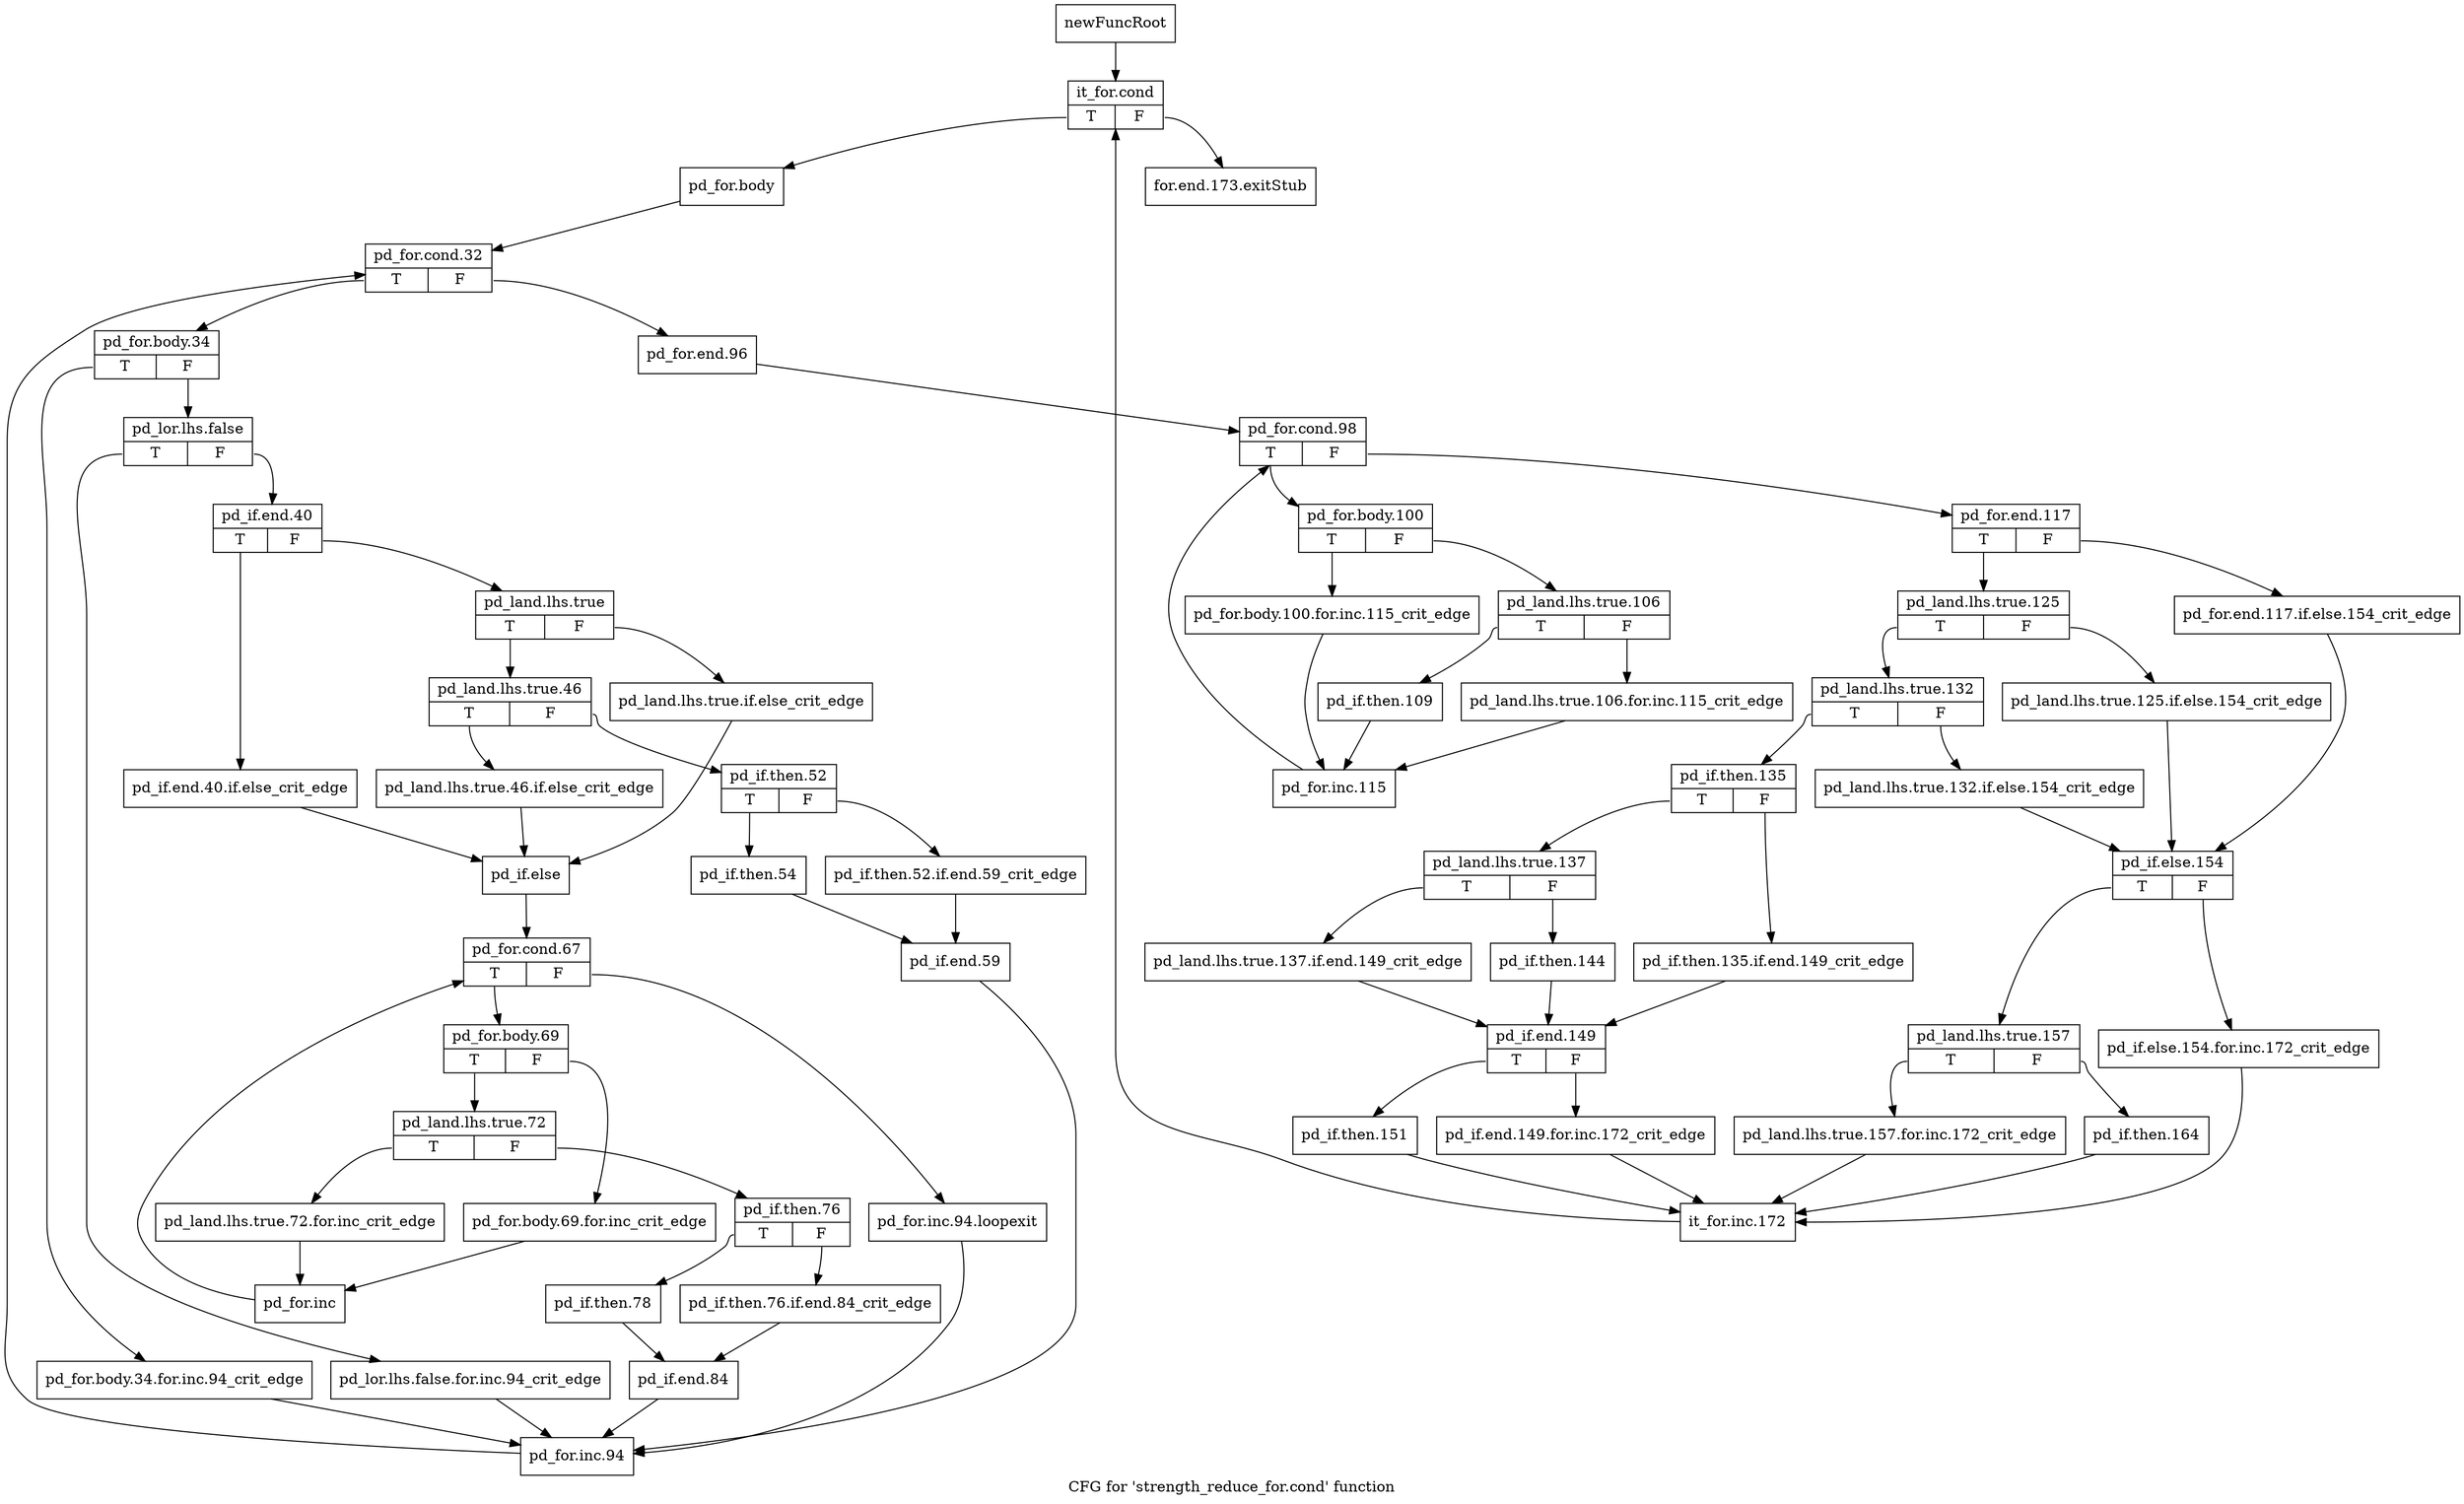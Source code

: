 digraph "CFG for 'strength_reduce_for.cond' function" {
	label="CFG for 'strength_reduce_for.cond' function";

	Node0xb5f51e0 [shape=record,label="{newFuncRoot}"];
	Node0xb5f51e0 -> Node0xb5f5280;
	Node0xb5f5230 [shape=record,label="{for.end.173.exitStub}"];
	Node0xb5f5280 [shape=record,label="{it_for.cond|{<s0>T|<s1>F}}"];
	Node0xb5f5280:s0 -> Node0xb5f52d0;
	Node0xb5f5280:s1 -> Node0xb5f5230;
	Node0xb5f52d0 [shape=record,label="{pd_for.body}"];
	Node0xb5f52d0 -> Node0xb5f5320;
	Node0xb5f5320 [shape=record,label="{pd_for.cond.32|{<s0>T|<s1>F}}"];
	Node0xb5f5320:s0 -> Node0xb5f5c30;
	Node0xb5f5320:s1 -> Node0xb5f5370;
	Node0xb5f5370 [shape=record,label="{pd_for.end.96}"];
	Node0xb5f5370 -> Node0xb5f53c0;
	Node0xb5f53c0 [shape=record,label="{pd_for.cond.98|{<s0>T|<s1>F}}"];
	Node0xb5f53c0:s0 -> Node0xb5f5a50;
	Node0xb5f53c0:s1 -> Node0xb5f5410;
	Node0xb5f5410 [shape=record,label="{pd_for.end.117|{<s0>T|<s1>F}}"];
	Node0xb5f5410:s0 -> Node0xb5f54b0;
	Node0xb5f5410:s1 -> Node0xb5f5460;
	Node0xb5f5460 [shape=record,label="{pd_for.end.117.if.else.154_crit_edge}"];
	Node0xb5f5460 -> Node0xb5f55f0;
	Node0xb5f54b0 [shape=record,label="{pd_land.lhs.true.125|{<s0>T|<s1>F}}"];
	Node0xb5f54b0:s0 -> Node0xb5f5550;
	Node0xb5f54b0:s1 -> Node0xb5f5500;
	Node0xb5f5500 [shape=record,label="{pd_land.lhs.true.125.if.else.154_crit_edge}"];
	Node0xb5f5500 -> Node0xb5f55f0;
	Node0xb5f5550 [shape=record,label="{pd_land.lhs.true.132|{<s0>T|<s1>F}}"];
	Node0xb5f5550:s0 -> Node0xb5f5780;
	Node0xb5f5550:s1 -> Node0xb5f55a0;
	Node0xb5f55a0 [shape=record,label="{pd_land.lhs.true.132.if.else.154_crit_edge}"];
	Node0xb5f55a0 -> Node0xb5f55f0;
	Node0xb5f55f0 [shape=record,label="{pd_if.else.154|{<s0>T|<s1>F}}"];
	Node0xb5f55f0:s0 -> Node0xb5f5690;
	Node0xb5f55f0:s1 -> Node0xb5f5640;
	Node0xb5f5640 [shape=record,label="{pd_if.else.154.for.inc.172_crit_edge}"];
	Node0xb5f5640 -> Node0xb5f5a00;
	Node0xb5f5690 [shape=record,label="{pd_land.lhs.true.157|{<s0>T|<s1>F}}"];
	Node0xb5f5690:s0 -> Node0xb5f5730;
	Node0xb5f5690:s1 -> Node0xb5f56e0;
	Node0xb5f56e0 [shape=record,label="{pd_if.then.164}"];
	Node0xb5f56e0 -> Node0xb5f5a00;
	Node0xb5f5730 [shape=record,label="{pd_land.lhs.true.157.for.inc.172_crit_edge}"];
	Node0xb5f5730 -> Node0xb5f5a00;
	Node0xb5f5780 [shape=record,label="{pd_if.then.135|{<s0>T|<s1>F}}"];
	Node0xb5f5780:s0 -> Node0xb5f5820;
	Node0xb5f5780:s1 -> Node0xb5f57d0;
	Node0xb5f57d0 [shape=record,label="{pd_if.then.135.if.end.149_crit_edge}"];
	Node0xb5f57d0 -> Node0xb5f5910;
	Node0xb5f5820 [shape=record,label="{pd_land.lhs.true.137|{<s0>T|<s1>F}}"];
	Node0xb5f5820:s0 -> Node0xb5f58c0;
	Node0xb5f5820:s1 -> Node0xb5f5870;
	Node0xb5f5870 [shape=record,label="{pd_if.then.144}"];
	Node0xb5f5870 -> Node0xb5f5910;
	Node0xb5f58c0 [shape=record,label="{pd_land.lhs.true.137.if.end.149_crit_edge}"];
	Node0xb5f58c0 -> Node0xb5f5910;
	Node0xb5f5910 [shape=record,label="{pd_if.end.149|{<s0>T|<s1>F}}"];
	Node0xb5f5910:s0 -> Node0xb5f59b0;
	Node0xb5f5910:s1 -> Node0xb5f5960;
	Node0xb5f5960 [shape=record,label="{pd_if.end.149.for.inc.172_crit_edge}"];
	Node0xb5f5960 -> Node0xb5f5a00;
	Node0xb5f59b0 [shape=record,label="{pd_if.then.151}"];
	Node0xb5f59b0 -> Node0xb5f5a00;
	Node0xb5f5a00 [shape=record,label="{it_for.inc.172}"];
	Node0xb5f5a00 -> Node0xb5f5280;
	Node0xb5f5a50 [shape=record,label="{pd_for.body.100|{<s0>T|<s1>F}}"];
	Node0xb5f5a50:s0 -> Node0xb5f5b90;
	Node0xb5f5a50:s1 -> Node0xb5f5aa0;
	Node0xb5f5aa0 [shape=record,label="{pd_land.lhs.true.106|{<s0>T|<s1>F}}"];
	Node0xb5f5aa0:s0 -> Node0xb5f5b40;
	Node0xb5f5aa0:s1 -> Node0xb5f5af0;
	Node0xb5f5af0 [shape=record,label="{pd_land.lhs.true.106.for.inc.115_crit_edge}"];
	Node0xb5f5af0 -> Node0xb5f5be0;
	Node0xb5f5b40 [shape=record,label="{pd_if.then.109}"];
	Node0xb5f5b40 -> Node0xb5f5be0;
	Node0xb5f5b90 [shape=record,label="{pd_for.body.100.for.inc.115_crit_edge}"];
	Node0xb5f5b90 -> Node0xb5f5be0;
	Node0xb5f5be0 [shape=record,label="{pd_for.inc.115}"];
	Node0xb5f5be0 -> Node0xb5f53c0;
	Node0xb5f5c30 [shape=record,label="{pd_for.body.34|{<s0>T|<s1>F}}"];
	Node0xb5f5c30:s0 -> Node0xb5f6400;
	Node0xb5f5c30:s1 -> Node0xb5f5c80;
	Node0xb5f5c80 [shape=record,label="{pd_lor.lhs.false|{<s0>T|<s1>F}}"];
	Node0xb5f5c80:s0 -> Node0xb5f63b0;
	Node0xb5f5c80:s1 -> Node0xb5f5cd0;
	Node0xb5f5cd0 [shape=record,label="{pd_if.end.40|{<s0>T|<s1>F}}"];
	Node0xb5f5cd0:s0 -> Node0xb5f5fa0;
	Node0xb5f5cd0:s1 -> Node0xb5f5d20;
	Node0xb5f5d20 [shape=record,label="{pd_land.lhs.true|{<s0>T|<s1>F}}"];
	Node0xb5f5d20:s0 -> Node0xb5f5dc0;
	Node0xb5f5d20:s1 -> Node0xb5f5d70;
	Node0xb5f5d70 [shape=record,label="{pd_land.lhs.true.if.else_crit_edge}"];
	Node0xb5f5d70 -> Node0xb5f5ff0;
	Node0xb5f5dc0 [shape=record,label="{pd_land.lhs.true.46|{<s0>T|<s1>F}}"];
	Node0xb5f5dc0:s0 -> Node0xb5f5f50;
	Node0xb5f5dc0:s1 -> Node0xb5f5e10;
	Node0xb5f5e10 [shape=record,label="{pd_if.then.52|{<s0>T|<s1>F}}"];
	Node0xb5f5e10:s0 -> Node0xb5f5eb0;
	Node0xb5f5e10:s1 -> Node0xb5f5e60;
	Node0xb5f5e60 [shape=record,label="{pd_if.then.52.if.end.59_crit_edge}"];
	Node0xb5f5e60 -> Node0xb5f5f00;
	Node0xb5f5eb0 [shape=record,label="{pd_if.then.54}"];
	Node0xb5f5eb0 -> Node0xb5f5f00;
	Node0xb5f5f00 [shape=record,label="{pd_if.end.59}"];
	Node0xb5f5f00 -> Node0xb5f6450;
	Node0xb5f5f50 [shape=record,label="{pd_land.lhs.true.46.if.else_crit_edge}"];
	Node0xb5f5f50 -> Node0xb5f5ff0;
	Node0xb5f5fa0 [shape=record,label="{pd_if.end.40.if.else_crit_edge}"];
	Node0xb5f5fa0 -> Node0xb5f5ff0;
	Node0xb5f5ff0 [shape=record,label="{pd_if.else}"];
	Node0xb5f5ff0 -> Node0xb5f6040;
	Node0xb5f6040 [shape=record,label="{pd_for.cond.67|{<s0>T|<s1>F}}"];
	Node0xb5f6040:s0 -> Node0xb5f60e0;
	Node0xb5f6040:s1 -> Node0xb5f6090;
	Node0xb5f6090 [shape=record,label="{pd_for.inc.94.loopexit}"];
	Node0xb5f6090 -> Node0xb5f6450;
	Node0xb5f60e0 [shape=record,label="{pd_for.body.69|{<s0>T|<s1>F}}"];
	Node0xb5f60e0:s0 -> Node0xb5f6180;
	Node0xb5f60e0:s1 -> Node0xb5f6130;
	Node0xb5f6130 [shape=record,label="{pd_for.body.69.for.inc_crit_edge}"];
	Node0xb5f6130 -> Node0xb5f6360;
	Node0xb5f6180 [shape=record,label="{pd_land.lhs.true.72|{<s0>T|<s1>F}}"];
	Node0xb5f6180:s0 -> Node0xb5f6310;
	Node0xb5f6180:s1 -> Node0xb5f61d0;
	Node0xb5f61d0 [shape=record,label="{pd_if.then.76|{<s0>T|<s1>F}}"];
	Node0xb5f61d0:s0 -> Node0xb5f6270;
	Node0xb5f61d0:s1 -> Node0xb5f6220;
	Node0xb5f6220 [shape=record,label="{pd_if.then.76.if.end.84_crit_edge}"];
	Node0xb5f6220 -> Node0xb5f62c0;
	Node0xb5f6270 [shape=record,label="{pd_if.then.78}"];
	Node0xb5f6270 -> Node0xb5f62c0;
	Node0xb5f62c0 [shape=record,label="{pd_if.end.84}"];
	Node0xb5f62c0 -> Node0xb5f6450;
	Node0xb5f6310 [shape=record,label="{pd_land.lhs.true.72.for.inc_crit_edge}"];
	Node0xb5f6310 -> Node0xb5f6360;
	Node0xb5f6360 [shape=record,label="{pd_for.inc}"];
	Node0xb5f6360 -> Node0xb5f6040;
	Node0xb5f63b0 [shape=record,label="{pd_lor.lhs.false.for.inc.94_crit_edge}"];
	Node0xb5f63b0 -> Node0xb5f6450;
	Node0xb5f6400 [shape=record,label="{pd_for.body.34.for.inc.94_crit_edge}"];
	Node0xb5f6400 -> Node0xb5f6450;
	Node0xb5f6450 [shape=record,label="{pd_for.inc.94}"];
	Node0xb5f6450 -> Node0xb5f5320;
}
